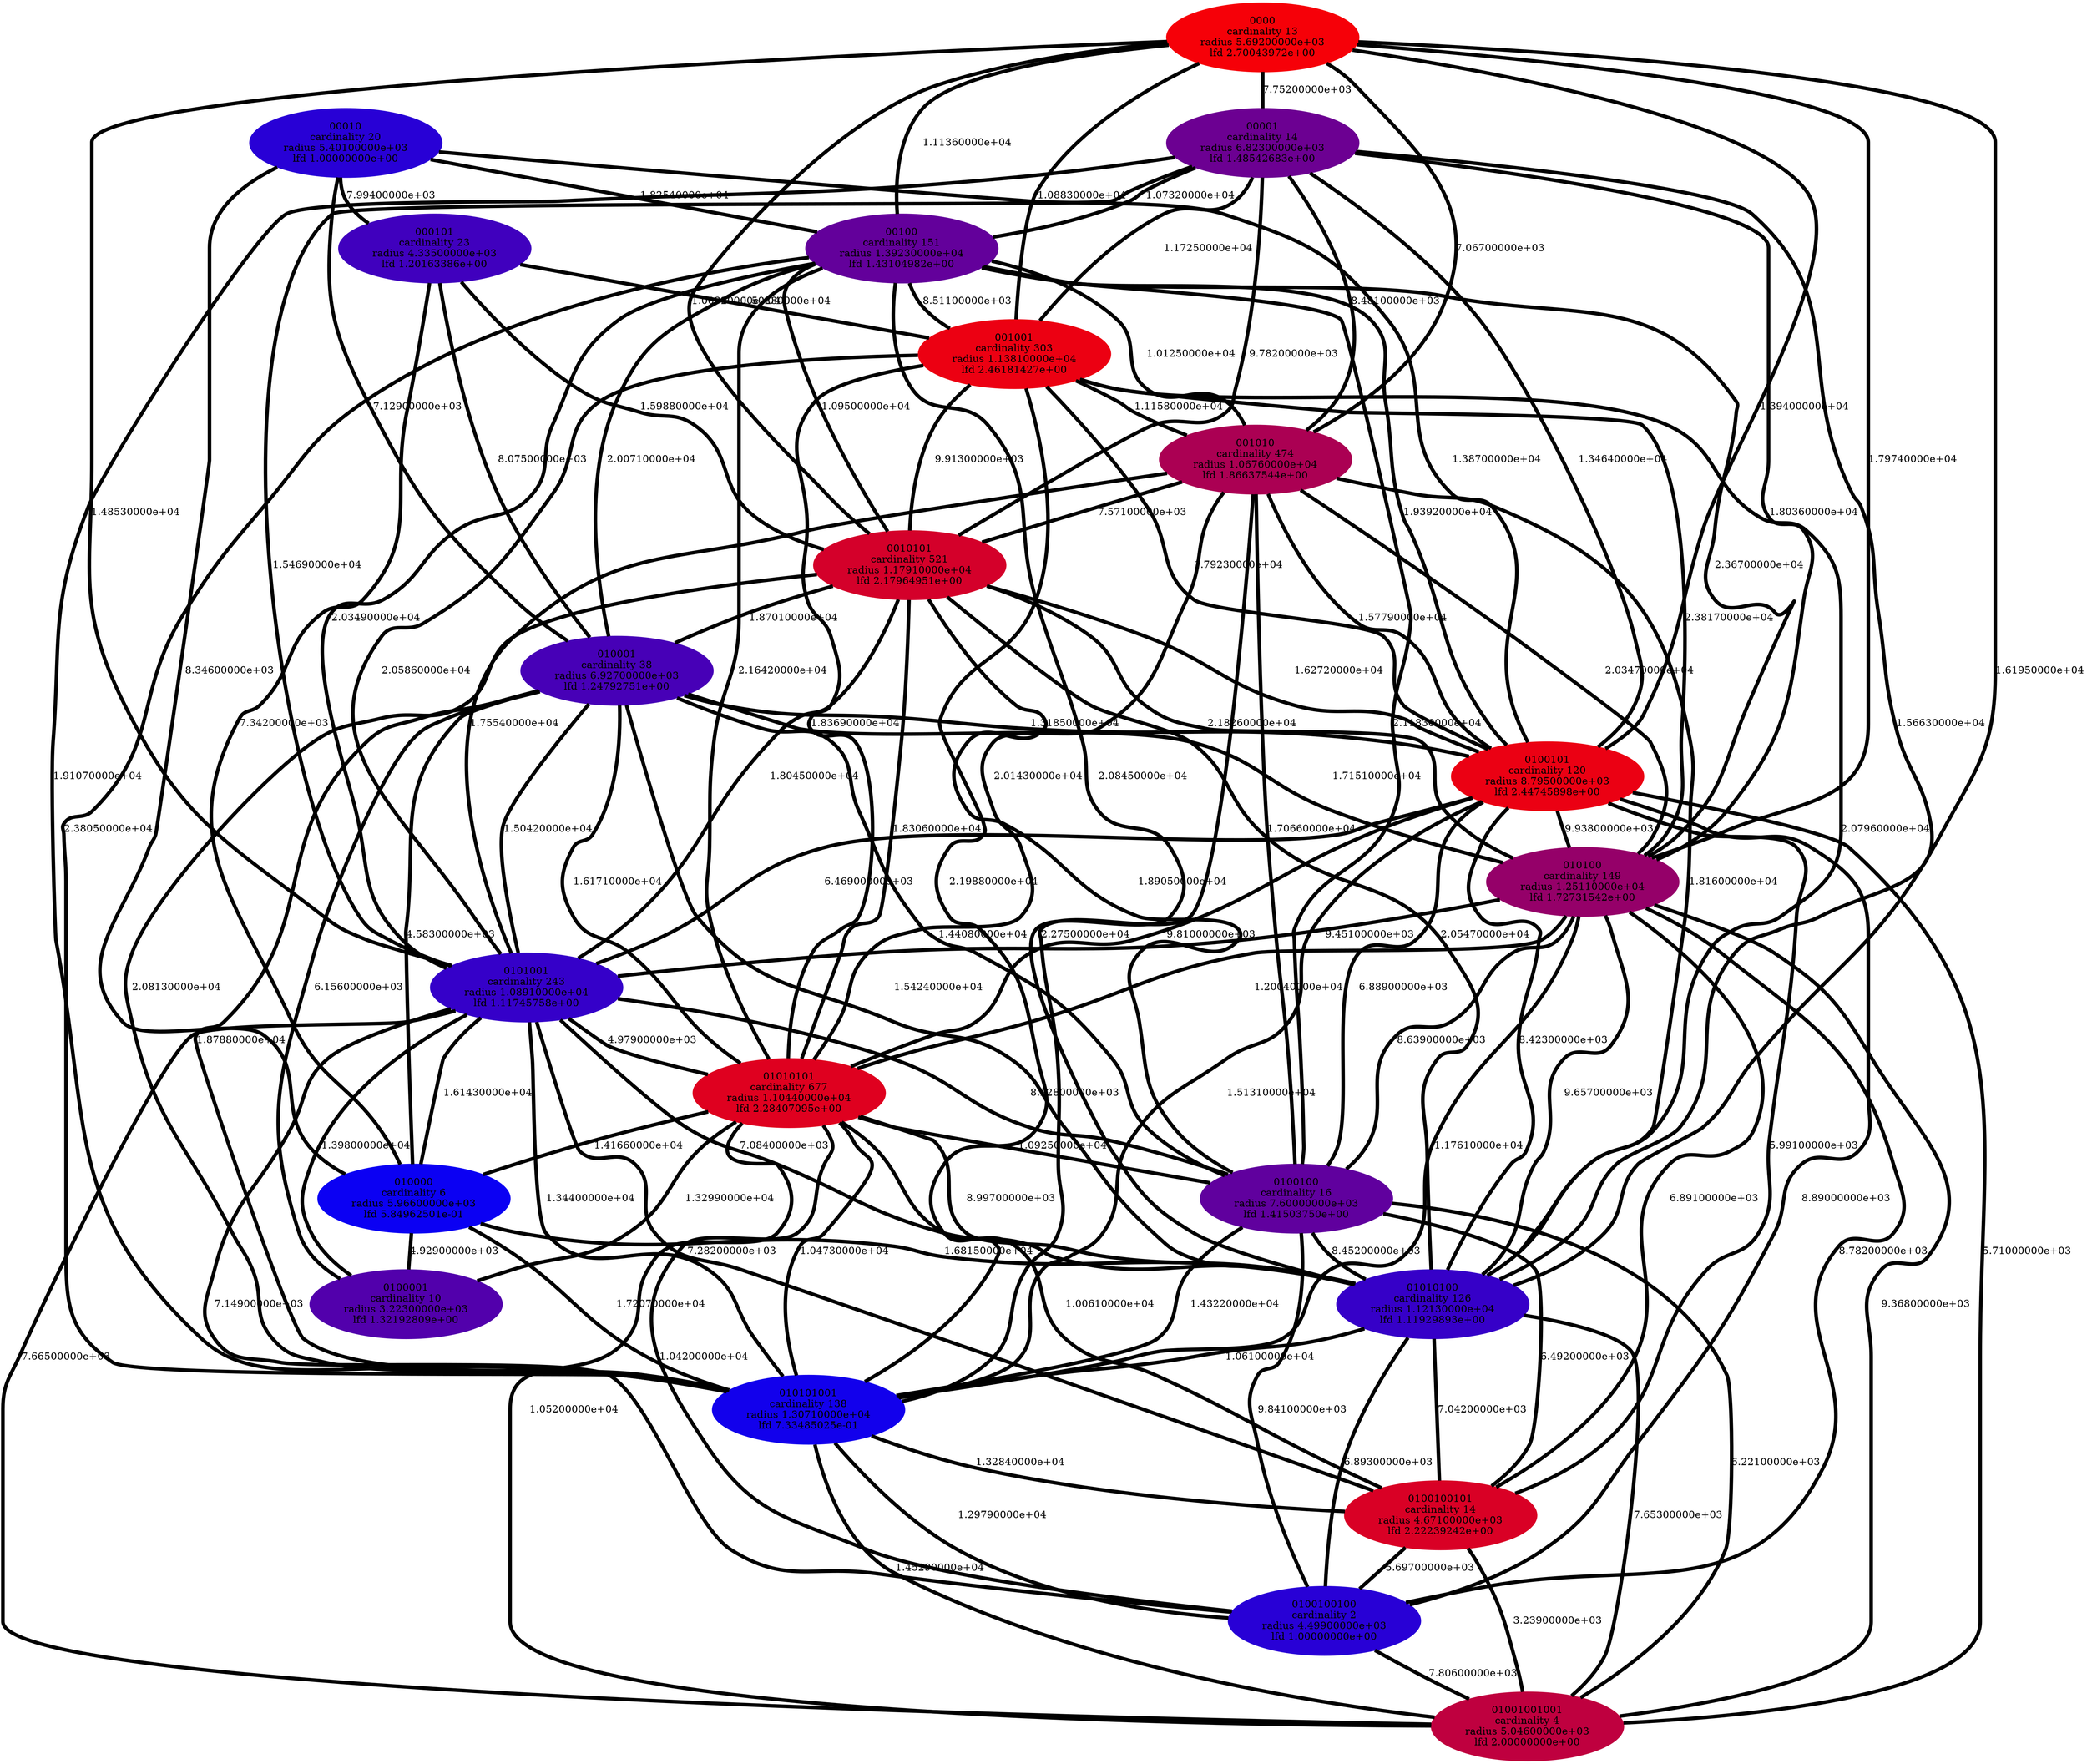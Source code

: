 graph component_cardinality_optimal_13 {
    edge[style=solid, penwidth="5", labeldistance="10"]
    00001 [label="00001\ncardinality 14\nradius 6.82300000e+03\nlfd 1.48542683e+00", color="#6C0092", style="filled"]
    0100100100 [label="0100100100\ncardinality 2\nradius 4.49900000e+03\nlfd 1.00000000e+00", color="#2800D6", style="filled"]
    000101 [label="000101\ncardinality 23\nradius 4.33500000e+03\nlfd 1.20163386e+00", color="#4000BE", style="filled"]
    01010100 [label="01010100\ncardinality 126\nradius 1.12130000e+04\nlfd 1.11929893e+00", color="#3600C8", style="filled"]
    00100 [label="00100\ncardinality 151\nradius 1.39230000e+04\nlfd 1.43104982e+00", color="#63009B", style="filled"]
    0101001 [label="0101001\ncardinality 243\nradius 1.08910000e+04\nlfd 1.11745758e+00", color="#3500C9", style="filled"]
    0100001 [label="0100001\ncardinality 10\nradius 3.22300000e+03\nlfd 1.32192809e+00", color="#5200AC", style="filled"]
    0100100 [label="0100100\ncardinality 16\nradius 7.60000000e+03\nlfd 1.41503750e+00", color="#60009E", style="filled"]
    010100 [label="010100\ncardinality 149\nradius 1.25110000e+04\nlfd 1.72731542e+00", color="#950069", style="filled"]
    001010 [label="001010\ncardinality 474\nradius 1.06760000e+04\nlfd 1.86637544e+00", color="#AB0053", style="filled"]
    010001 [label="010001\ncardinality 38\nradius 6.92700000e+03\nlfd 1.24792751e+00", color="#4700B7", style="filled"]
    01010101 [label="01010101\ncardinality 677\nradius 1.10440000e+04\nlfd 2.28407095e+00", color="#DF001F", style="filled"]
    01001001001 [label="01001001001\ncardinality 4\nradius 5.04600000e+03\nlfd 2.00000000e+00", color="#BF003F", style="filled"]
    0100100101 [label="0100100101\ncardinality 14\nradius 4.67100000e+03\nlfd 2.22239242e+00", color="#D90025", style="filled"]
    010101001 [label="010101001\ncardinality 138\nradius 1.30710000e+04\nlfd 7.33485025e-01", color="#1200EC", style="filled"]
    0010101 [label="0010101\ncardinality 521\nradius 1.17910000e+04\nlfd 2.17964951e+00", color="#D4002A", style="filled"]
    0100101 [label="0100101\ncardinality 120\nradius 8.79500000e+03\nlfd 2.44745898e+00", color="#EB0013", style="filled"]
    0000 [label="0000\ncardinality 13\nradius 5.69200000e+03\nlfd 2.70043972e+00", color="#F60008", style="filled"]
    00010 [label="00010\ncardinality 20\nradius 5.40100000e+03\nlfd 1.00000000e+00", color="#2800D6", style="filled"]
    010000 [label="010000\ncardinality 6\nradius 5.96600000e+03\nlfd 5.84962501e-01", color="#0B00F3", style="filled"]
    001001 [label="001001\ncardinality 303\nradius 1.13810000e+04\nlfd 2.46181427e+00", color="#EC0012", style="filled"]
    0010101 -- 010100 [label="2.18260000e+04"]
    010001 -- 0100101 [label="1.31850000e+04"]
    0100100101 -- 01001001001 [label="3.23900000e+03"]
    00001 -- 001010 [label="8.48100000e+03"]
    00001 -- 010100 [label="1.80360000e+04"]
    001010 -- 0100100 [label="1.70660000e+04"]
    0100100 -- 010101001 [label="1.43220000e+04"]
    01010100 -- 0100100101 [label="7.04200000e+03"]
    010000 -- 010101001 [label="1.72070000e+04"]
    001010 -- 0101001 [label="1.75540000e+04"]
    0100101 -- 0101001 [label="6.46900000e+03"]
    001010 -- 01010101 [label="2.01430000e+04"]
    010001 -- 010000 [label="4.58300000e+03"]
    01010101 -- 010000 [label="1.41660000e+04"]
    01010101 -- 01001001001 [label="1.05200000e+04"]
    0000 -- 0101001 [label="1.48530000e+04"]
    00001 -- 001001 [label="1.17250000e+04"]
    0100101 -- 01010101 [label="9.81000000e+03"]
    0000 -- 001010 [label="7.06700000e+03"]
    0100100 -- 01001001001 [label="6.22100000e+03"]
    0100100 -- 01010100 [label="8.45200000e+03"]
    001010 -- 01010100 [label="1.81600000e+04"]
    0010101 -- 01010101 [label="1.83060000e+04"]
    00100 -- 0010101 [label="1.09500000e+04"]
    010001 -- 0100001 [label="6.15600000e+03"]
    0100101 -- 0100100 [label="6.88900000e+03"]
    00001 -- 0101001 [label="1.54690000e+04"]
    0010101 -- 01010100 [label="2.05470000e+04"]
    000101 -- 0010101 [label="1.59880000e+04"]
    0010101 -- 0100100 [label="1.89050000e+04"]
    0000 -- 01010100 [label="1.61950000e+04"]
    010101001 -- 0100100101 [label="1.32840000e+04"]
    00010 -- 0100101 [label="1.38700000e+04"]
    010100 -- 0100100 [label="8.63900000e+03"]
    00001 -- 0010101 [label="9.78200000e+03"]
    010101001 -- 0100100100 [label="1.29790000e+04"]
    010100 -- 0100100100 [label="8.78200000e+03"]
    001001 -- 010100 [label="2.38170000e+04"]
    0000 -- 0010101 [label="1.00320000e+04"]
    00100 -- 01010101 [label="2.16420000e+04"]
    00010 -- 00100 [label="1.82540000e+04"]
    010000 -- 01010100 [label="1.68150000e+04"]
    0010101 -- 0101001 [label="1.80450000e+04"]
    010001 -- 010101001 [label="1.87880000e+04"]
    001001 -- 001010 [label="1.11580000e+04"]
    0101001 -- 01010101 [label="4.97900000e+03"]
    0010101 -- 0100101 [label="1.62720000e+04"]
    010100 -- 01010101 [label="1.20040000e+04"]
    0010101 -- 010001 [label="1.87010000e+04"]
    010001 -- 0101001 [label="1.50420000e+04"]
    0101001 -- 0100100101 [label="7.28200000e+03"]
    01010100 -- 010101001 [label="1.06100000e+04"]
    0101001 -- 01001001001 [label="7.66500000e+03"]
    001010 -- 010101001 [label="2.27500000e+04"]
    010100 -- 010101001 [label="1.17610000e+04"]
    01010101 -- 0100100 [label="1.09250000e+04"]
    0100101 -- 010101001 [label="1.51310000e+04"]
    0000 -- 00100 [label="1.11360000e+04"]
    00100 -- 010001 [label="2.00710000e+04"]
    0101001 -- 0100100 [label="8.22800000e+03"]
    001010 -- 0100101 [label="1.57790000e+04"]
    01010101 -- 0100001 [label="1.32990000e+04"]
    0010101 -- 010101001 [label="2.08130000e+04"]
    001001 -- 010101001 [label="2.19880000e+04"]
    00100 -- 010101001 [label="2.38050000e+04"]
    001001 -- 0010101 [label="9.91300000e+03"]
    001010 -- 0010101 [label="7.57100000e+03"]
    0100100101 -- 0100100100 [label="5.69700000e+03"]
    01010101 -- 0100100101 [label="1.00610000e+04"]
    0100101 -- 0100100101 [label="5.99100000e+03"]
    000101 -- 010001 [label="8.07500000e+03"]
    010100 -- 01001001001 [label="9.36800000e+03"]
    010100 -- 0100100101 [label="6.89100000e+03"]
    00001 -- 010101001 [label="1.91070000e+04"]
    00001 -- 00100 [label="1.07320000e+04"]
    010100 -- 01010100 [label="9.65700000e+03"]
    00100 -- 0101001 [label="2.03490000e+04"]
    00010 -- 000101 [label="7.99400000e+03"]
    010101001 -- 01001001001 [label="1.45290000e+04"]
    010001 -- 010100 [label="1.71510000e+04"]
    0101001 -- 010101001 [label="1.34400000e+04"]
    000101 -- 010000 [label="7.34200000e+03"]
    00001 -- 01010100 [label="1.56630000e+04"]
    001001 -- 0100101 [label="1.79230000e+04"]
    00100 -- 01010100 [label="2.08450000e+04"]
    0100100 -- 0100100100 [label="9.84100000e+03"]
    0100100100 -- 01001001001 [label="7.80600000e+03"]
    00100 -- 001001 [label="8.51100000e+03"]
    00010 -- 010001 [label="7.12900000e+03"]
    0100100 -- 0100100101 [label="6.49200000e+03"]
    01010101 -- 010101001 [label="1.04730000e+04"]
    0000 -- 00001 [label="7.75200000e+03"]
    001001 -- 01010100 [label="2.07960000e+04"]
    0100101 -- 010100 [label="9.93800000e+03"]
    001001 -- 01010101 [label="1.83690000e+04"]
    0100101 -- 01001001001 [label="5.71000000e+03"]
    01010101 -- 0100100100 [label="1.04200000e+04"]
    01010100 -- 01001001001 [label="7.65300000e+03"]
    0101001 -- 01010100 [label="7.08400000e+03"]
    001010 -- 010100 [label="2.03470000e+04"]
    010001 -- 01010101 [label="1.61710000e+04"]
    010000 -- 0100001 [label="4.92900000e+03"]
    01010100 -- 0100100100 [label="6.89300000e+03"]
    001001 -- 0101001 [label="2.05860000e+04"]
    0101001 -- 0100100100 [label="7.14900000e+03"]
    00010 -- 010000 [label="8.34600000e+03"]
    0100101 -- 01010100 [label="8.42300000e+03"]
    010001 -- 0100100 [label="1.44080000e+04"]
    00001 -- 0100101 [label="1.34640000e+04"]
    010001 -- 01010100 [label="1.54240000e+04"]
    00100 -- 0100101 [label="1.93920000e+04"]
    00100 -- 010100 [label="2.36700000e+04"]
    0100101 -- 0100100100 [label="8.89000000e+03"]
    0000 -- 010100 [label="1.79740000e+04"]
    000101 -- 001001 [label="1.50230000e+04"]
    0000 -- 0100101 [label="1.39400000e+04"]
    010100 -- 0101001 [label="9.45100000e+03"]
    0000 -- 001001 [label="1.08830000e+04"]
    0101001 -- 010000 [label="1.61430000e+04"]
    01010101 -- 01010100 [label="8.99700000e+03"]
    00100 -- 0100100 [label="2.11830000e+04"]
    00100 -- 001010 [label="1.01250000e+04"]
    0101001 -- 0100001 [label="1.39800000e+04"]
}
